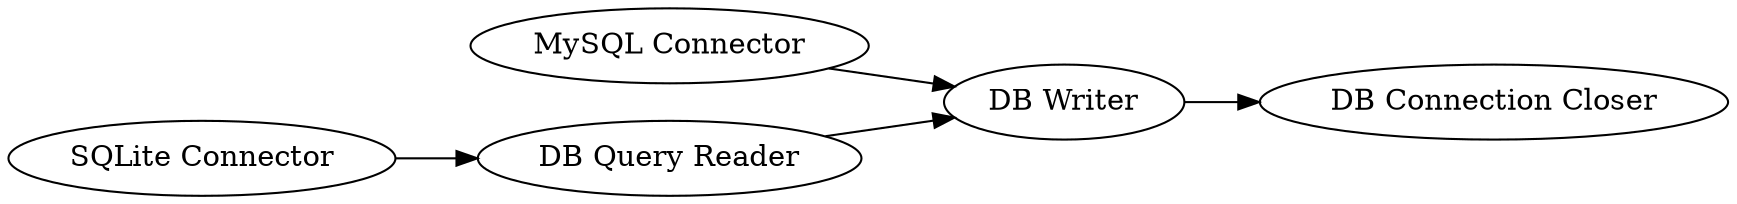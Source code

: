 digraph {
	"7646353419797795914_6" [label="MySQL Connector"]
	"7646353419797795914_7" [label="DB Connection Closer"]
	"7646353419797795914_4" [label="DB Writer"]
	"7646353419797795914_5" [label="DB Query Reader"]
	"7646353419797795914_1" [label="SQLite Connector"]
	"7646353419797795914_4" -> "7646353419797795914_7"
	"7646353419797795914_5" -> "7646353419797795914_4"
	"7646353419797795914_1" -> "7646353419797795914_5"
	"7646353419797795914_6" -> "7646353419797795914_4"
	rankdir=LR
}
